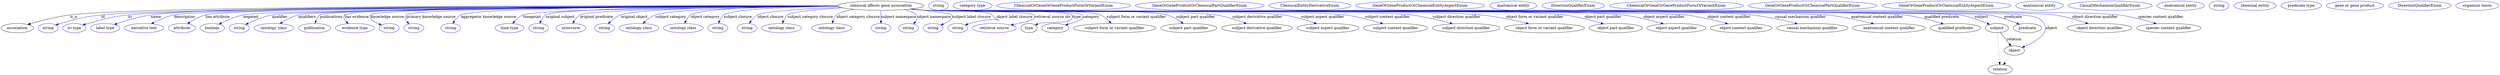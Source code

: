 digraph {
	graph [bb="0,0,9622.6,283"];
	node [label="\N"];
	"chemical affects gene association"	[height=0.5,
		label="chemical affects gene association",
		pos="3390.4,265",
		width=4.5857];
	association	[height=0.5,
		pos="62.394,178",
		width=1.7332];
	"chemical affects gene association" -> association	[label=is_a,
		lp="279.39,221.5",
		pos="e,102.7,191.85 3225.2,264.38 2622.1,265.44 558.99,266.29 265.39,229 212.34,222.26 153.1,206.71 112.38,194.73"];
	id	[color=blue,
		height=0.5,
		label=string,
		pos="181.39,178",
		width=1.0652];
	"chemical affects gene association" -> id	[color=blue,
		label=id,
		lp="393.39,221.5",
		pos="e,210.39,189.97 3225.4,263.96 2637.9,263.58 668.18,259.95 386.39,229 315.52,221.21 298.04,215.28 229.39,196 226.29,195.13 223.09,\
194.16 219.89,193.14",
		style=solid];
	iri	[color=blue,
		height=0.5,
		label="iri type",
		pos="282.39,178",
		width=1.2277];
	"chemical affects gene association" -> iri	[color=blue,
		label=iri,
		lp="497.39,221.5",
		pos="e,315.32,190.12 3225.4,263.93 2651.1,263.41 760.55,259.38 489.39,229 419.83,221.21 403.03,214.05 335.39,196 332.02,195.1 328.55,\
194.12 325.07,193.09",
		style=solid];
	name	[color=blue,
		height=0.5,
		label="label type",
		pos="401.39,178",
		width=1.5707];
	"chemical affects gene association" -> name	[color=blue,
		label=name,
		lp="597.39,221.5",
		pos="e,436.86,192.08 3224.9,264.49 2661.6,265.79 838.38,267.01 577.39,229 531.85,222.37 481.49,207.23 446.35,195.33",
		style=solid];
	description	[color=blue,
		height=0.5,
		label="narrative text",
		pos="551.39,178",
		width=2.0943];
	"chemical affects gene association" -> description	[color=blue,
		label=description,
		lp="706.89,221.5",
		pos="e,579.17,194.82 3225.3,263.68 2654.3,262.33 791.57,255.88 666.39,229 639.02,223.12 610.12,210.53 588.14,199.45",
		style=solid];
	"has attribute"	[color=blue,
		height=0.5,
		label=attribute,
		pos="696.39,178",
		width=1.4443];
	"chemical affects gene association" -> "has attribute"	[color=blue,
		label="has attribute",
		lp="834.39,221.5",
		pos="e,717.54,194.55 3225.4,263.98 2671.2,263.63 905.18,260.07 787.39,229 765.43,223.2 743.03,211 725.96,200.1",
		style=solid];
	negated	[color=blue,
		height=0.5,
		label=boolean,
		pos="813.39,178",
		width=1.2999];
	"chemical affects gene association" -> negated	[color=blue,
		label=negated,
		lp="960.39,221.5",
		pos="e,839.15,193.36 3225.8,263.4 2693.1,261.21 1043.4,252.58 931.39,229 902.12,222.84 871.04,209.35 848.13,197.94",
		style=solid];
	qualifier	[color=blue,
		height=0.5,
		label=string,
		pos="916.39,178",
		width=1.0652];
	"chemical affects gene association" -> qualifier	[color=blue,
		label=qualifier,
		lp="1072.4,221.5",
		pos="e,941.15,191.95 3226.1,263.18 2710,260.38 1149.1,250.22 1042.4,229 1010,222.56 975.24,208.15 950.46,196.44",
		style=solid];
	qualifiers	[color=blue,
		height=0.5,
		label="ontology class",
		pos="1049.4,178",
		width=2.1304];
	"chemical affects gene association" -> qualifiers	[color=blue,
		label=qualifiers,
		lp="1177.9,221.5",
		pos="e,1072.7,195.28 3225.7,263.53 2724.3,261.82 1244.7,254.62 1144.4,229 1122.1,223.31 1099.2,211.47 1081.5,200.75",
		style=solid];
	publications	[color=blue,
		height=0.5,
		label=publication,
		pos="1206.4,178",
		width=1.7332];
	"chemical affects gene association" -> publications	[color=blue,
		label=publications,
		lp="1270.4,221.5",
		pos="e,1208.5,196.41 3225.5,263.76 2727.1,262.72 1267.4,257.27 1226.4,229 1218.7,223.68 1213.9,214.86 1211,206.09",
		style=solid];
	"has evidence"	[color=blue,
		height=0.5,
		label="evidence type",
		pos="1362.4,178",
		width=2.0943];
	"chemical affects gene association" -> "has evidence"	[color=blue,
		label="has evidence",
		lp="1368.9,221.5",
		pos="e,1336.7,195.01 3225.1,264.27 2740.6,264.65 1355.6,262.79 1322.4,229 1314.1,220.54 1319.7,210.43 1329,201.53",
		style=solid];
	"knowledge source"	[color=blue,
		height=0.5,
		label=string,
		pos="1494.4,178",
		width=1.0652];
	"chemical affects gene association" -> "knowledge source"	[color=blue,
		label="knowledge source",
		lp="1486.9,221.5",
		pos="e,1464.7,189.74 3225.2,264.11 2757.2,264.05 1453.8,260.99 1422.4,229 1417.7,224.24 1418.9,219.65 1422.4,214 1426.5,207.48 1440.5,\
200.05 1455.1,193.72",
		style=solid];
	"primary knowledge source"	[color=blue,
		height=0.5,
		label=string,
		pos="1589.4,178",
		width=1.0652];
	"chemical affects gene association" -> "primary knowledge source"	[color=blue,
		label="primary knowledge source",
		lp="1654.4,221.5",
		pos="e,1570.9,193.81 3225.3,263.88 2780.4,263.18 1588.4,258.52 1559.4,229 1551.5,220.98 1556.1,210.53 1563.8,201.25",
		style=solid];
	"aggregator knowledge source"	[color=blue,
		height=0.5,
		label=string,
		pos="1731.4,178",
		width=1.0652];
	"chemical affects gene association" -> "aggregator knowledge source"	[color=blue,
		label="aggregator knowledge source",
		lp="1876.9,221.5",
		pos="e,1739.4,195.74 3225.3,264.24 2825.8,264.3 1834.5,261.18 1770.4,229 1759.7,223.63 1751.1,213.81 1744.6,204.28",
		style=solid];
	timepoint	[color=blue,
		height=0.5,
		label="time type",
		pos="1957.4,178",
		width=1.5346];
	"chemical affects gene association" -> timepoint	[color=blue,
		label=timepoint,
		lp="2045.4,221.5",
		pos="e,1969.7,195.84 3226.1,262.96 2872.4,260.3 2065.6,251.76 2010.4,229 1997.3,223.6 1985.5,213.35 1976.4,203.53",
		style=solid];
	"original subject"	[color=blue,
		height=0.5,
		label=string,
		pos="2069.4,178",
		width=1.0652];
	"chemical affects gene association" -> "original subject"	[color=blue,
		label="original subject",
		lp="2154.4,221.5",
		pos="e,2074.4,196.07 3225.6,263.78 2888.2,262.76 2146,257.28 2098.4,229 2089.4,223.67 2083,214.43 2078.4,205.34",
		style=solid];
	"original predicate"	[color=blue,
		height=0.5,
		label=uriorcurie,
		pos="2195.4,178",
		width=1.5887];
	"chemical affects gene association" -> "original predicate"	[color=blue,
		label="original predicate",
		lp="2293.9,221.5",
		pos="e,2202.4,196.15 3226.2,262.92 2916.6,260.33 2273.4,252.2 2230.4,229 2220.6,223.71 2213,214.35 2207.3,205.15",
		style=solid];
	"original object"	[color=blue,
		height=0.5,
		label=string,
		pos="2324.4,178",
		width=1.0652];
	"chemical affects gene association" -> "original object"	[color=blue,
		label="original object",
		lp="2438.9,221.5",
		pos="e,2338.7,194.86 3225.6,263.87 2961.1,262.82 2463.6,257.08 2387.4,229 2371.9,223.28 2357.2,212.12 2345.9,201.8",
		style=solid];
	"subject category"	[color=blue,
		height=0.5,
		label="ontology class",
		pos="2457.4,178",
		width=2.1304];
	"chemical affects gene association" -> "subject category"	[color=blue,
		label="subject category",
		lp="2579.9,221.5",
		pos="e,2472.7,195.81 3226.2,262.87 2992.3,260.44 2584.5,252.79 2520.4,229 2505.4,223.45 2491.3,212.89 2480.2,202.9",
		style=solid];
	"object category"	[color=blue,
		height=0.5,
		label="ontology class",
		pos="2628.4,178",
		width=2.1304];
	"chemical affects gene association" -> "object category"	[color=blue,
		label="object category",
		lp="2712.9,221.5",
		pos="e,2633.5,196 3225.4,264.38 3024,263.58 2704.6,257.7 2657.4,229 2648.5,223.58 2642,214.32 2637.5,205.24",
		style=solid];
	"subject closure"	[color=blue,
		height=0.5,
		label=string,
		pos="2761.4,178",
		width=1.0652];
	"chemical affects gene association" -> "subject closure"	[color=blue,
		label="subject closure",
		lp="2838.9,221.5",
		pos="e,2764.6,196.34 3226.1,263.13 3059.1,260.88 2820.1,253.37 2784.4,229 2776.5,223.6 2771.2,214.76 2767.8,206",
		style=solid];
	"object closure"	[color=blue,
		height=0.5,
		label=string,
		pos="2874.4,178",
		width=1.0652];
	"chemical affects gene association" -> "object closure"	[color=blue,
		label="object closure",
		lp="2964.4,221.5",
		pos="e,2883.1,196.03 3235.5,258.76 3107.5,253.42 2942.5,243.79 2914.4,229 2904,223.5 2895.3,213.98 2888.7,204.7",
		style=solid];
	"subject category closure"	[color=blue,
		height=0.5,
		label="ontology class",
		pos="3007.4,178",
		width=2.1304];
	"chemical affects gene association" -> "subject category closure"	[color=blue,
		label="subject category closure",
		lp="3117.9,221.5",
		pos="e,3010.7,196.2 3243.7,256.61 3152,250.81 3048.1,241.6 3030.4,229 3022.6,223.45 3017.4,214.57 3013.9,205.83",
		style=solid];
	"object category closure"	[color=blue,
		height=0.5,
		label="ontology class",
		pos="3200.4,178",
		width=2.1304];
	"chemical affects gene association" -> "object category closure"	[color=blue,
		label="object category closure",
		lp="3302.9,221.5",
		pos="e,3202.7,196.27 3286,251.03 3257,245.63 3230.4,238.37 3219.4,229 3212.5,223.12 3208.1,214.44 3205.3,205.96",
		style=solid];
	"subject namespace"	[color=blue,
		height=0.5,
		label=string,
		pos="3390.4,178",
		width=1.0652];
	"chemical affects gene association" -> "subject namespace"	[color=blue,
		label="subject namespace",
		lp="3458.4,221.5",
		pos="e,3390.4,196.18 3390.4,246.8 3390.4,235.16 3390.4,219.55 3390.4,206.24",
		style=solid];
	"object namespace"	[color=blue,
		height=0.5,
		label=string,
		pos="3496.4,178",
		width=1.0652];
	"chemical affects gene association" -> "object namespace"	[color=blue,
		label="object namespace",
		lp="3595.4,221.5",
		pos="e,3515.6,193.98 3480.3,249.85 3501.9,244.56 3520.7,237.68 3527.4,229 3534.1,220.39 3529.8,210.27 3522.5,201.39",
		style=solid];
	"subject label closure"	[color=blue,
		height=0.5,
		label=string,
		pos="3591.4,178",
		width=1.0652];
	"chemical affects gene association" -> "subject label closure"	[color=blue,
		label="subject label closure",
		lp="3740.4,221.5",
		pos="e,3621.1,189.74 3508.6,252.37 3579.9,244.77 3658,235.15 3663.4,229 3667.8,224 3666.9,219.65 3663.4,214 3659.3,207.48 3645.3,200.05 \
3630.7,193.72",
		style=solid];
	"object label closure"	[color=blue,
		height=0.5,
		label=string,
		pos="3686.4,178",
		width=1.0652];
	"chemical affects gene association" -> "object label closure"	[color=blue,
		label="object label closure",
		lp="3903.9,221.5",
		pos="e,3715.4,189.95 3506.9,252.19 3526.1,250.36 3545.8,248.57 3564.4,247 3592.6,244.62 3799.1,249.7 3818.4,229 3862.3,181.83 3867.5,\
233.67 3734.4,196 3731.3,195.12 3728.1,194.15 3724.9,193.12",
		style=solid];
	"retrieval source ids"	[color=blue,
		height=0.5,
		label="retrieval source",
		pos="3827.4,178",
		width=2.347];
	"chemical affects gene association" -> "retrieval source ids"	[color=blue,
		label="retrieval source ids",
		lp="4050.9,221.5",
		pos="e,3890.8,190.01 3504.5,251.96 3524.5,250.11 3545,248.37 3564.4,247 3587.3,245.38 3961.5,245.59 3977.4,229 3982,224.18 3981.5,219.22 \
3977.4,214 3972.2,207.44 3936.2,198.93 3900.8,191.93",
		style=solid];
	type	[height=0.5,
		pos="3961.4,178",
		width=0.86659];
	"chemical affects gene association" -> type	[color=blue,
		label=type,
		lp="4144.4,221.5",
		pos="e,3984.9,189.9 3503.6,251.86 3523.8,250 3544.7,248.28 3564.4,247 3595.5,244.99 4102.7,251.36 4124.4,229 4129,224.21 4128.8,219.05 \
4124.4,214 4106.5,193.26 4028.8,203.3 4002.4,196 3999.8,195.27 3997.1,194.42 3994.4,193.5",
		style=solid];
	category	[height=0.5,
		pos="4062.4,178",
		width=1.4263];
	"chemical affects gene association" -> category	[color=blue,
		label=category,
		lp="4199.9,221.5",
		pos="e,4101.1,189.92 3503.6,251.83 3523.8,249.97 3544.7,248.26 3564.4,247 3597.7,244.88 4141.2,252.93 4164.4,229 4169,224.22 4168.3,219.43 \
4164.4,214 4160.9,209.12 4135.4,200.37 4110.8,192.84",
		style=solid];
	"subject form or variant qualifier"	[height=0.5,
		pos="4291.4,178",
		width=4.4232];
	"chemical affects gene association" -> "subject form or variant qualifier"	[color=blue,
		label="subject form or variant qualifier",
		lp="4374.9,221.5",
		pos="e,4277.8,196.35 3503.1,251.82 3523.5,249.95 3544.6,248.23 3564.4,247 3638.8,242.37 4166.1,256.51 4235.4,229 4248.9,223.64 4261.3,\
213.45 4270.9,203.67",
		style=solid];
	"subject part qualifier"	[height=0.5,
		pos="4577.4,178",
		width=3.015];
	"chemical affects gene association" -> "subject part qualifier"	[color=blue,
		label="subject part qualifier",
		lp="4603.9,221.5",
		pos="e,4556.4,195.73 3502.6,251.74 3523.1,249.87 3544.4,248.17 3564.4,247 3667.5,240.98 4394.1,257.35 4493.4,229 4512.9,223.43 4532.5,\
212.16 4547.9,201.73",
		style=solid];
	"subject derivative qualifier"	[height=0.5,
		pos="4839.4,178",
		width=3.7733];
	"chemical affects gene association" -> "subject derivative qualifier"	[color=blue,
		label="subject derivative qualifier",
		lp="4841.9,221.5",
		pos="e,4799.8,195.27 3502.1,251.73 3522.8,249.84 3544.2,248.14 3564.4,247 3688.5,239.95 4560.7,249.19 4683.4,229 4720.1,222.96 4760,210.03 \
4790.3,198.83",
		style=solid];
	"subject aspect qualifier"	[height=0.5,
		pos="5112.4,178",
		width=3.3039];
	"chemical affects gene association" -> "subject aspect qualifier"	[color=blue,
		label="subject aspect qualifier",
		lp="5092.9,221.5",
		pos="e,5070.2,194.93 3502.1,251.68 3522.8,249.8 3544.2,248.11 3564.4,247 3717.3,238.55 4791,251.82 4942.4,229 4983,222.89 5027.4,209.58 \
5060.6,198.23",
		style=solid];
	"subject context qualifier"	[height=0.5,
		pos="5372.4,178",
		width=3.4303];
	"chemical affects gene association" -> "subject context qualifier"	[color=blue,
		label="subject context qualifier",
		lp="5342.4,221.5",
		pos="e,5325.3,194.7 3501.7,251.69 3522.5,249.79 3544.1,248.1 3564.4,247 3743.7,237.26 5002.4,252.8 5180.4,229 5226.6,222.82 5277.7,209.19 \
5315.5,197.72",
		style=solid];
	"subject direction qualifier"	[height=0.5,
		pos="5643.4,178",
		width=3.6108];
	"chemical affects gene association" -> "subject direction qualifier"	[color=blue,
		label="subject direction qualifier",
		lp="5607.4,221.5",
		pos="e,5592.2,194.59 3501.7,251.66 3522.5,249.77 3544.1,248.09 3564.4,247 3771.8,235.89 5227.3,254.21 5433.4,229 5484.4,222.77 5540.9,\
208.88 5582.5,197.32",
		style=solid];
	"object form or variant qualifier"	[height=0.5,
		pos="5945.4,178",
		width=4.2788];
	"chemical affects gene association" -> "object form or variant qualifier"	[color=blue,
		label="object form or variant qualifier",
		lp="5907.9,221.5",
		pos="e,5885.7,194.72 3501.7,251.64 3522.5,249.75 3544.1,248.08 3564.4,247 3801.7,234.43 5467.1,254.17 5703.4,229 5762.1,222.74 5827.7,\
208.75 5875.8,197.16",
		style=solid];
	"object part qualifier"	[height=0.5,
		pos="6220.4,178",
		width=2.8525];
	"chemical affects gene association" -> "object part qualifier"	[color=blue,
		label="object part qualifier",
		lp="6171.4,221.5",
		pos="e,6173.8,194.14 3501.7,251.62 3522.5,249.74 3544.1,248.06 3564.4,247 3837.1,232.71 5751.5,263.68 6022.4,229 6071,222.77 6124.9,208.69 \
6164.1,197.04",
		style=solid];
	"object aspect qualifier"	[height=0.5,
		pos="6454.4,178",
		width=3.1594];
	"chemical affects gene association" -> "object aspect qualifier"	[color=blue,
		label="object aspect qualifier",
		lp="6406.9,221.5",
		pos="e,6405,194.27 3501.2,251.66 3522.2,249.75 3543.9,248.07 3564.4,247 3862,231.5 5950.6,265.06 6246.4,229 6297.4,222.78 6354.1,208.67 \
6395.3,197.02",
		style=solid];
	"object context qualifier"	[height=0.5,
		pos="6704.4,178",
		width=3.2858];
	"chemical affects gene association" -> "object context qualifier"	[color=blue,
		label="object context qualifier",
		lp="6657.4,221.5",
		pos="e,6653.5,194.28 3501.2,251.65 3522.2,249.74 3543.9,248.06 3564.4,247 3726.7,238.59 6329,248.11 6490.4,229 6542.8,222.79 6601.1,208.68 \
6643.6,197.03",
		style=solid];
	"causal mechanism qualifier"	[height=0.5,
		pos="6977.4,178",
		width=3.8094];
	"chemical affects gene association" -> "causal mechanism qualifier"	[color=blue,
		label="causal mechanism qualifier",
		lp="6932.9,221.5",
		pos="e,6921,194.53 3501.2,251.64 3522.2,249.74 3543.9,248.06 3564.4,247 3917.3,228.8 6393.1,267.27 6744.4,229 6801.3,222.8 6864.7,208.7 \
6911,197.05",
		style=solid];
	"anatomical context qualifier"	[height=0.5,
		pos="7273.4,178",
		width=3.8997];
	"chemical affects gene association" -> "anatomical context qualifier"	[color=blue,
		label="anatomical context qualifier",
		lp="7227.4,221.5",
		pos="e,7215.5,194.53 3501.2,251.63 3522.2,249.73 3543.9,248.05 3564.4,247 3756.9,237.12 6842.7,249.34 7034.4,229 7092.8,222.8 7158.1,\
208.65 7205.6,196.98",
		style=solid];
	"qualified predicate"	[height=0.5,
		pos="7529.4,178",
		width=2.7081];
	"chemical affects gene association" -> "qualified predicate"	[color=blue,
		label="qualified predicate",
		lp="7476.4,221.5",
		pos="e,7483.6,193.94 3501.2,251.62 3522.2,249.72 3543.9,248.05 3564.4,247 3773.4,236.31 7123.8,255.31 7331.4,229 7380.4,222.79 7434.6,\
208.55 7473.9,196.85",
		style=solid];
	subject	[height=0.5,
		pos="7689.4,178",
		width=1.2277];
	"chemical affects gene association" -> subject	[color=blue,
		label=subject,
		lp="7629.4,221.5",
		pos="e,7661.3,192.04 3501.2,251.62 3522.2,249.72 3543.9,248.04 3564.4,247 3674.9,241.36 7438.4,247.89 7547.4,229 7584,222.65 7623.8,207.93 \
7651.9,196.09",
		style=solid];
	predicate	[height=0.5,
		pos="7806.4,178",
		width=1.5165];
	"chemical affects gene association" -> predicate	[color=blue,
		label=predicate,
		lp="7751.4,221.5",
		pos="e,7775.3,192.86 3501.2,251.62 3522.2,249.72 3543.9,248.04 3564.4,247 3678,241.21 7547.2,247.81 7659.4,229 7696.5,222.77 7736.9,208.45 \
7765.9,196.72",
		style=solid];
	object	[height=0.5,
		pos="7756.4,91",
		width=1.0832];
	"chemical affects gene association" -> object	[color=blue,
		label=object,
		lp="7899.4,178",
		pos="e,7785.9,102.76 3501.2,251.62 3522.2,249.71 3543.9,248.04 3564.4,247 3681.6,241.04 7674.3,251.81 7789.4,229 7827.5,221.45 7848.7,\
228.26 7870.4,196 7895.8,158.28 7837.4,124.88 7795.2,106.64",
		style=solid];
	"object direction qualifier"	[height=0.5,
		pos="8084.4,178",
		width=3.4664];
	"chemical affects gene association" -> "object direction qualifier"	[color=blue,
		label="object direction qualifier",
		lp="8067.4,221.5",
		pos="e,8041.8,194.92 3501.2,251.61 3522.2,249.71 3543.9,248.04 3564.4,247 3805.6,234.75 7672.3,263.36 7911.4,229 7952.8,223.05 7998.2,\
209.66 8032.1,198.24",
		style=solid];
	"species context qualifier"	[height=0.5,
		pos="8351.4,178",
		width=3.4483];
	"chemical affects gene association" -> "species context qualifier"	[color=blue,
		label="species context qualifier",
		lp="8320.9,221.5",
		pos="e,8304.3,194.8 3501.2,251.61 3522.2,249.71 3543.9,248.04 3564.4,247 3819.3,234.07 7906.2,261.93 8159.4,229 8205.6,222.98 8256.7,\
209.35 8294.5,197.83",
		style=solid];
	association_type	[color=blue,
		height=0.5,
		label=string,
		pos="3611.4,265",
		width=1.0652];
	association_category	[color=blue,
		height=0.5,
		label="category type",
		pos="3742.4,265",
		width=2.0762];
	"chemical affects gene association_subject form or variant qualifier"	[color=blue,
		height=0.5,
		label=ChemicalOrGeneOrGeneProductFormOrVariantEnum,
		pos="4093.4,265",
		width=7.1855];
	"chemical affects gene association_subject part qualifier"	[color=blue,
		height=0.5,
		label=GeneOrGeneProductOrChemicalPartQualifierEnum,
		pos="4618.4,265",
		width=6.8966];
	"chemical affects gene association_subject derivative qualifier"	[color=blue,
		height=0.5,
		label=ChemicalEntityDerivativeEnum,
		pos="5042.4,265",
		width=4.3871];
	"chemical affects gene association_subject aspect qualifier"	[color=blue,
		height=0.5,
		label=GeneOrGeneProductOrChemicalEntityAspectEnum,
		pos="5467.4,265",
		width=6.9147];
	"chemical affects gene association_subject context qualifier"	[color=blue,
		height=0.5,
		label="anatomical entity",
		pos="5826.4,265",
		width=2.5456];
	"chemical affects gene association_subject direction qualifier"	[color=blue,
		height=0.5,
		label=DirectionQualifierEnum,
		pos="6057.4,265",
		width=3.358];
	"chemical affects gene association_object form or variant qualifier"	[color=blue,
		height=0.5,
		label=ChemicalOrGeneOrGeneProductFormOrVariantEnum,
		pos="6455.4,265",
		width=7.1855];
	"chemical affects gene association_object part qualifier"	[color=blue,
		height=0.5,
		label=GeneOrGeneProductOrChemicalPartQualifierEnum,
		pos="6980.4,265",
		width=6.8966];
	"chemical affects gene association_object aspect qualifier"	[color=blue,
		height=0.5,
		label=GeneOrGeneProductOrChemicalEntityAspectEnum,
		pos="7495.4,265",
		width=6.9147];
	"chemical affects gene association_object context qualifier"	[color=blue,
		height=0.5,
		label="anatomical entity",
		pos="7854.4,265",
		width=2.5456];
	"chemical affects gene association_causal mechanism qualifier"	[color=blue,
		height=0.5,
		label=CausalMechanismQualifierEnum,
		pos="8126.4,265",
		width=4.5135];
	"chemical affects gene association_anatomical context qualifier"	[color=blue,
		height=0.5,
		label="anatomical entity",
		pos="8398.4,265",
		width=2.5456];
	"chemical affects gene association_qualified predicate"	[color=blue,
		height=0.5,
		label=string,
		pos="8546.4,265",
		width=1.0652];
	subject -> object	[label=relation,
		lp="7755.4,134.5",
		pos="e,7743.7,108.05 7702.3,160.61 7712.3,147.95 7726.3,130.24 7737.5,115.98"];
	relation	[height=0.5,
		pos="7701.4,18",
		width=1.2999];
	subject -> relation	[pos="e,7700.1,36.188 7690.7,159.79 7692.8,132.48 7696.8,78.994 7699.3,46.38",
		style=dotted];
	"chemical affects gene association_subject"	[color=blue,
		height=0.5,
		label="chemical entity",
		pos="8684.4,265",
		width=2.2748];
	"chemical affects gene association_predicate"	[color=blue,
		height=0.5,
		label="predicate type",
		pos="8862.4,265",
		width=2.1665];
	object -> relation	[pos="e,7714.2,35.54 7743.9,73.889 7737,64.939 7728.2,53.617 7720.4,43.584",
		style=dotted];
	"chemical affects gene association_object"	[color=blue,
		height=0.5,
		label="gene or gene product",
		pos="9068.4,265",
		width=3.0692];
	"chemical affects gene association_object direction qualifier"	[color=blue,
		height=0.5,
		label=DirectionQualifierEnum,
		pos="9317.4,265",
		width=3.358];
	"chemical affects gene association_species context qualifier"	[color=blue,
		height=0.5,
		label="organism taxon",
		pos="9539.4,265",
		width=2.3109];
}
